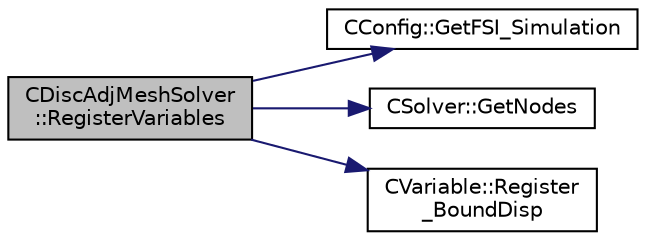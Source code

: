 digraph "CDiscAdjMeshSolver::RegisterVariables"
{
 // LATEX_PDF_SIZE
  edge [fontname="Helvetica",fontsize="10",labelfontname="Helvetica",labelfontsize="10"];
  node [fontname="Helvetica",fontsize="10",shape=record];
  rankdir="LR";
  Node1 [label="CDiscAdjMeshSolver\l::RegisterVariables",height=0.2,width=0.4,color="black", fillcolor="grey75", style="filled", fontcolor="black",tooltip="A virtual member."];
  Node1 -> Node2 [color="midnightblue",fontsize="10",style="solid",fontname="Helvetica"];
  Node2 [label="CConfig::GetFSI_Simulation",height=0.2,width=0.4,color="black", fillcolor="white", style="filled",URL="$classCConfig.html#ab3fdf060d59e990ed2e9418e8df56ad7",tooltip="Check if the simulation we are running is a FSI simulation."];
  Node1 -> Node3 [color="midnightblue",fontsize="10",style="solid",fontname="Helvetica"];
  Node3 [label="CSolver::GetNodes",height=0.2,width=0.4,color="black", fillcolor="white", style="filled",URL="$classCSolver.html#af3198e52a2ea377bb765647b5e697197",tooltip="Allow outside access to the nodes of the solver, containing conservatives, primitives,..."];
  Node1 -> Node4 [color="midnightblue",fontsize="10",style="solid",fontname="Helvetica"];
  Node4 [label="CVariable::Register\l_BoundDisp",height=0.2,width=0.4,color="black", fillcolor="white", style="filled",URL="$classCVariable.html#a6fa19565323bce1112b297b2a1627701",tooltip="A virtual member. Register the boundary displacements of the mesh."];
}
